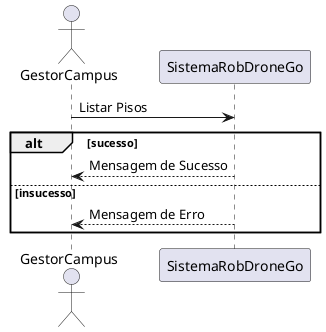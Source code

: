 @startuml vp1
actor GestorCampus as actor
participant SistemaRobDroneGo as srdg
actor -> srdg: Listar Pisos
alt sucesso
srdg --> actor : Mensagem de Sucesso
else insucesso
srdg -->actor : Mensagem de Erro
end
@enduml
